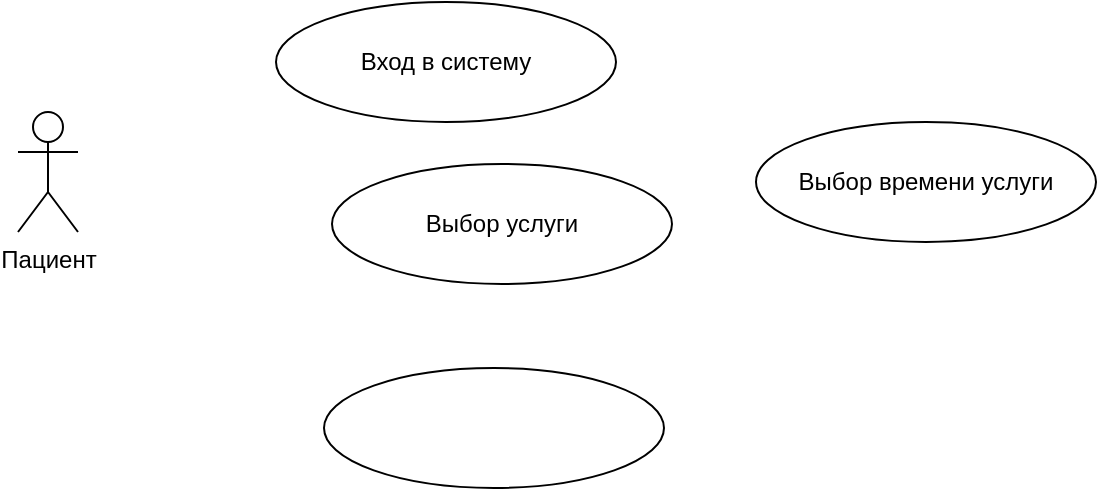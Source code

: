 <mxfile version="13.1.3" type="github"><diagram id="rSHkln_i5UPMTzSgYDC_" name="Page-1"><mxGraphModel dx="1382" dy="795" grid="0" gridSize="10" guides="1" tooltips="1" connect="1" arrows="1" fold="1" page="1" pageScale="1" pageWidth="827" pageHeight="1169" math="0" shadow="0"><root><mxCell id="0"/><mxCell id="1" parent="0"/><mxCell id="LtUDNU5CqMuppDNzbjtj-1" value="Пациент" style="shape=umlActor;verticalLabelPosition=bottom;labelBackgroundColor=#ffffff;verticalAlign=top;html=1;outlineConnect=0;" vertex="1" parent="1"><mxGeometry x="107" y="109" width="30" height="60" as="geometry"/></mxCell><mxCell id="LtUDNU5CqMuppDNzbjtj-3" value="Вход в систему" style="ellipse;whiteSpace=wrap;html=1;" vertex="1" parent="1"><mxGeometry x="236" y="54" width="170" height="60" as="geometry"/></mxCell><mxCell id="LtUDNU5CqMuppDNzbjtj-4" value="Выбор услуги" style="ellipse;whiteSpace=wrap;html=1;" vertex="1" parent="1"><mxGeometry x="264" y="135" width="170" height="60" as="geometry"/></mxCell><mxCell id="LtUDNU5CqMuppDNzbjtj-5" value="Выбор времени услуги" style="ellipse;whiteSpace=wrap;html=1;" vertex="1" parent="1"><mxGeometry x="476" y="114" width="170" height="60" as="geometry"/></mxCell><mxCell id="LtUDNU5CqMuppDNzbjtj-6" value="" style="ellipse;whiteSpace=wrap;html=1;" vertex="1" parent="1"><mxGeometry x="260" y="237" width="170" height="60" as="geometry"/></mxCell></root></mxGraphModel></diagram></mxfile>